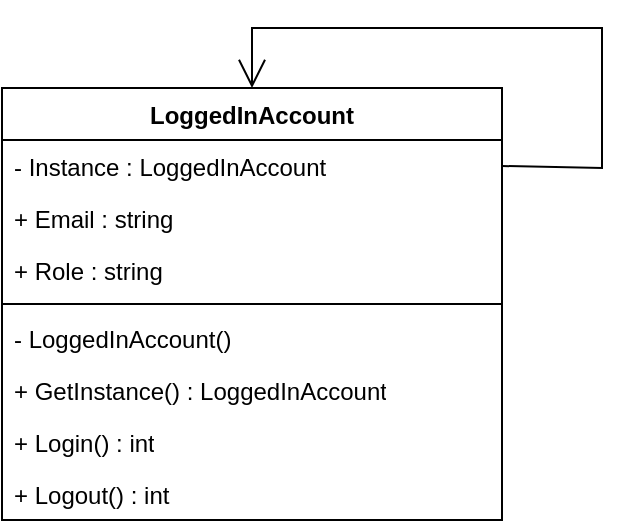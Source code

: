 <mxfile version="26.2.14">
  <diagram id="C5RBs43oDa-KdzZeNtuy" name="Page-1">
    <mxGraphModel dx="766" dy="752" grid="1" gridSize="10" guides="1" tooltips="1" connect="1" arrows="1" fold="1" page="1" pageScale="1" pageWidth="827" pageHeight="1169" math="0" shadow="0">
      <root>
        <mxCell id="WIyWlLk6GJQsqaUBKTNV-0" />
        <mxCell id="WIyWlLk6GJQsqaUBKTNV-1" parent="WIyWlLk6GJQsqaUBKTNV-0" />
        <mxCell id="_QmZGnSrpCDyMG5gYDKr-0" value="LoggedInAccount" style="swimlane;fontStyle=1;align=center;verticalAlign=top;childLayout=stackLayout;horizontal=1;startSize=26;horizontalStack=0;resizeParent=1;resizeParentMax=0;resizeLast=0;collapsible=1;marginBottom=0;whiteSpace=wrap;html=1;" vertex="1" parent="WIyWlLk6GJQsqaUBKTNV-1">
          <mxGeometry x="220" y="280" width="250" height="216" as="geometry" />
        </mxCell>
        <mxCell id="_QmZGnSrpCDyMG5gYDKr-1" value="- Instance : LoggedInAccount" style="text;strokeColor=none;fillColor=none;align=left;verticalAlign=top;spacingLeft=4;spacingRight=4;overflow=hidden;rotatable=0;points=[[0,0.5],[1,0.5]];portConstraint=eastwest;whiteSpace=wrap;html=1;" vertex="1" parent="_QmZGnSrpCDyMG5gYDKr-0">
          <mxGeometry y="26" width="250" height="26" as="geometry" />
        </mxCell>
        <mxCell id="_QmZGnSrpCDyMG5gYDKr-6" value="&lt;div&gt;+ Email : string&lt;/div&gt;" style="text;strokeColor=none;fillColor=none;align=left;verticalAlign=top;spacingLeft=4;spacingRight=4;overflow=hidden;rotatable=0;points=[[0,0.5],[1,0.5]];portConstraint=eastwest;whiteSpace=wrap;html=1;" vertex="1" parent="_QmZGnSrpCDyMG5gYDKr-0">
          <mxGeometry y="52" width="250" height="26" as="geometry" />
        </mxCell>
        <mxCell id="_QmZGnSrpCDyMG5gYDKr-8" value="+ Role : string" style="text;strokeColor=none;fillColor=none;align=left;verticalAlign=top;spacingLeft=4;spacingRight=4;overflow=hidden;rotatable=0;points=[[0,0.5],[1,0.5]];portConstraint=eastwest;whiteSpace=wrap;html=1;" vertex="1" parent="_QmZGnSrpCDyMG5gYDKr-0">
          <mxGeometry y="78" width="250" height="26" as="geometry" />
        </mxCell>
        <mxCell id="_QmZGnSrpCDyMG5gYDKr-2" value="" style="line;strokeWidth=1;fillColor=none;align=left;verticalAlign=middle;spacingTop=-1;spacingLeft=3;spacingRight=3;rotatable=0;labelPosition=right;points=[];portConstraint=eastwest;strokeColor=inherit;" vertex="1" parent="_QmZGnSrpCDyMG5gYDKr-0">
          <mxGeometry y="104" width="250" height="8" as="geometry" />
        </mxCell>
        <mxCell id="_QmZGnSrpCDyMG5gYDKr-3" value="- LoggedInAccount()" style="text;strokeColor=none;fillColor=none;align=left;verticalAlign=top;spacingLeft=4;spacingRight=4;overflow=hidden;rotatable=0;points=[[0,0.5],[1,0.5]];portConstraint=eastwest;whiteSpace=wrap;html=1;" vertex="1" parent="_QmZGnSrpCDyMG5gYDKr-0">
          <mxGeometry y="112" width="250" height="26" as="geometry" />
        </mxCell>
        <mxCell id="_QmZGnSrpCDyMG5gYDKr-4" value="+ GetInstance() : LoggedInAccount" style="text;strokeColor=none;fillColor=none;align=left;verticalAlign=top;spacingLeft=4;spacingRight=4;overflow=hidden;rotatable=0;points=[[0,0.5],[1,0.5]];portConstraint=eastwest;whiteSpace=wrap;html=1;" vertex="1" parent="_QmZGnSrpCDyMG5gYDKr-0">
          <mxGeometry y="138" width="250" height="26" as="geometry" />
        </mxCell>
        <mxCell id="_QmZGnSrpCDyMG5gYDKr-12" value="+ Login() : int" style="text;strokeColor=none;fillColor=none;align=left;verticalAlign=top;spacingLeft=4;spacingRight=4;overflow=hidden;rotatable=0;points=[[0,0.5],[1,0.5]];portConstraint=eastwest;whiteSpace=wrap;html=1;" vertex="1" parent="_QmZGnSrpCDyMG5gYDKr-0">
          <mxGeometry y="164" width="250" height="26" as="geometry" />
        </mxCell>
        <mxCell id="_QmZGnSrpCDyMG5gYDKr-5" value="+ Logout() : int" style="text;strokeColor=none;fillColor=none;align=left;verticalAlign=top;spacingLeft=4;spacingRight=4;overflow=hidden;rotatable=0;points=[[0,0.5],[1,0.5]];portConstraint=eastwest;whiteSpace=wrap;html=1;" vertex="1" parent="_QmZGnSrpCDyMG5gYDKr-0">
          <mxGeometry y="190" width="250" height="26" as="geometry" />
        </mxCell>
        <mxCell id="_QmZGnSrpCDyMG5gYDKr-10" value="" style="endArrow=open;endFill=1;endSize=12;html=1;rounded=0;entryX=0.5;entryY=0;entryDx=0;entryDy=0;exitX=1;exitY=0.5;exitDx=0;exitDy=0;" edge="1" parent="_QmZGnSrpCDyMG5gYDKr-0" source="_QmZGnSrpCDyMG5gYDKr-1" target="_QmZGnSrpCDyMG5gYDKr-0">
          <mxGeometry width="160" relative="1" as="geometry">
            <mxPoint x="90" y="190" as="sourcePoint" />
            <mxPoint x="250" y="190" as="targetPoint" />
            <Array as="points">
              <mxPoint x="300" y="40" />
              <mxPoint x="300" y="-30" />
              <mxPoint x="125" y="-30" />
            </Array>
          </mxGeometry>
        </mxCell>
      </root>
    </mxGraphModel>
  </diagram>
</mxfile>
